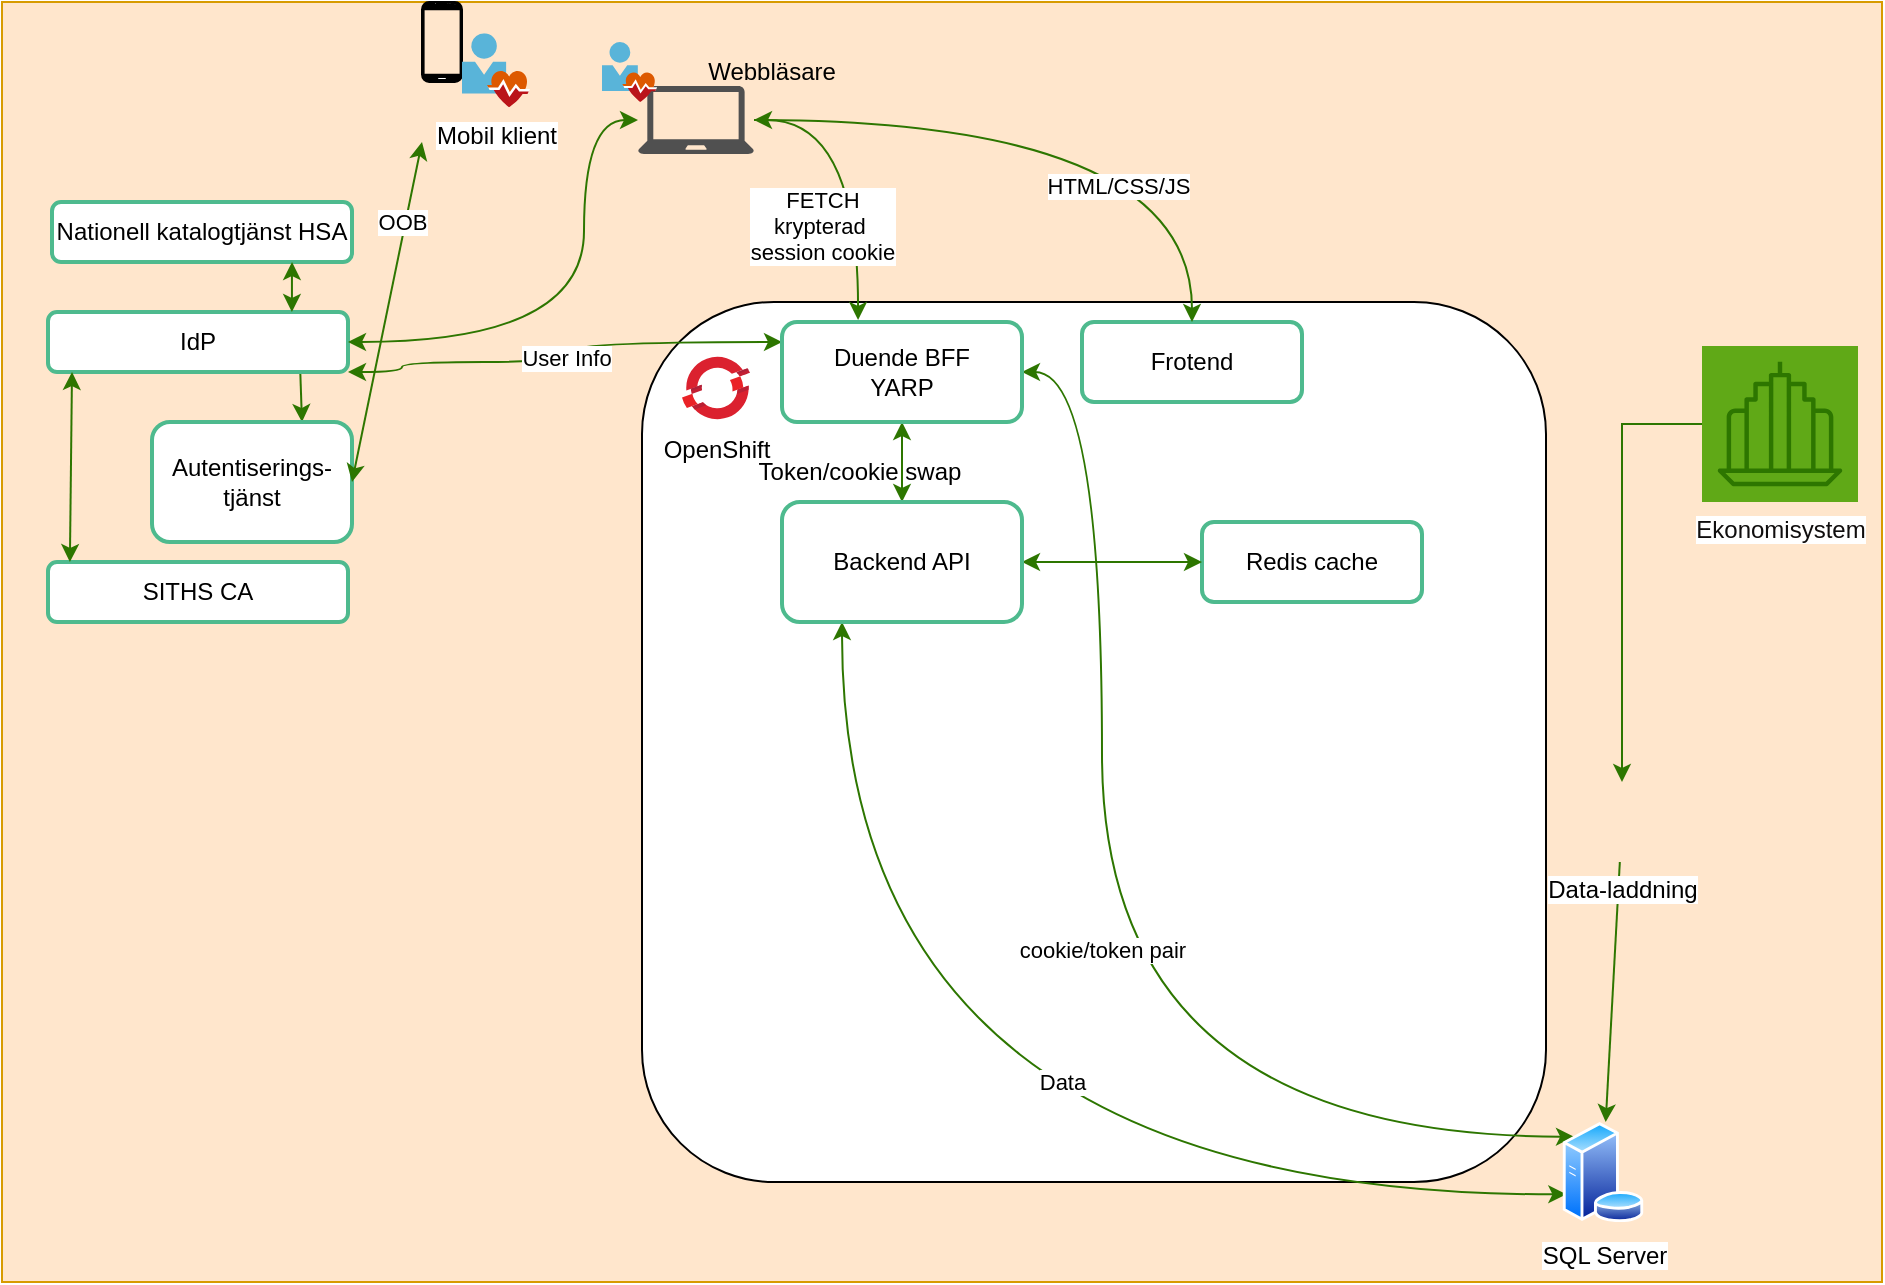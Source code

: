 <mxfile version="28.2.0">
  <diagram name="Sida-1" id="Ea70QyTiNRh1sYkGIrcL">
    <mxGraphModel dx="1164" dy="1154" grid="1" gridSize="10" guides="1" tooltips="1" connect="1" arrows="1" fold="1" page="1" pageScale="1" pageWidth="827" pageHeight="1169" math="0" shadow="0">
      <root>
        <mxCell id="0" />
        <mxCell id="1" parent="0" />
        <mxCell id="GRsuXEw3B7pzMOwIzFeG-16" value="" style="rounded=0;whiteSpace=wrap;html=1;fillColor=#ffe6cc;strokeColor=#d79b00;" vertex="1" parent="1">
          <mxGeometry x="170" y="710" width="940" height="640" as="geometry" />
        </mxCell>
        <mxCell id="GRsuXEw3B7pzMOwIzFeG-34" value="" style="group" vertex="1" connectable="0" parent="1">
          <mxGeometry x="490" y="860" width="452" height="440" as="geometry" />
        </mxCell>
        <mxCell id="GRsuXEw3B7pzMOwIzFeG-30" value="" style="rounded=1;whiteSpace=wrap;html=1;" vertex="1" parent="GRsuXEw3B7pzMOwIzFeG-34">
          <mxGeometry width="452" height="440" as="geometry" />
        </mxCell>
        <mxCell id="GRsuXEw3B7pzMOwIzFeG-31" value="OpenShift" style="image;aspect=fixed;html=1;points=[];align=center;fontSize=12;image=img/lib/azure2/containers/Azure_Red_Hat_OpenShift.svg;" vertex="1" parent="GRsuXEw3B7pzMOwIzFeG-34">
          <mxGeometry x="20" y="26" width="34" height="34" as="geometry" />
        </mxCell>
        <mxCell id="GRsuXEw3B7pzMOwIzFeG-32" value="Frotend" style="rounded=1;whiteSpace=wrap;html=1;strokeColor=light-dark(#4EBA8E,#EDEDED);strokeWidth=2;" vertex="1" parent="GRsuXEw3B7pzMOwIzFeG-34">
          <mxGeometry x="220" y="10" width="110" height="40" as="geometry" />
        </mxCell>
        <mxCell id="GRsuXEw3B7pzMOwIzFeG-49" value="Redis cache" style="rounded=1;whiteSpace=wrap;html=1;strokeColor=light-dark(#4EBA8E,#EDEDED);strokeWidth=2;" vertex="1" parent="GRsuXEw3B7pzMOwIzFeG-34">
          <mxGeometry x="280" y="110" width="110" height="40" as="geometry" />
        </mxCell>
        <mxCell id="GRsuXEw3B7pzMOwIzFeG-17" value="Nationell katalogtjänst HSA" style="rounded=1;whiteSpace=wrap;html=1;strokeColor=light-dark(#4EBA8E,#EDEDED);strokeWidth=2;" vertex="1" parent="1">
          <mxGeometry x="195" y="810" width="150" height="30" as="geometry" />
        </mxCell>
        <mxCell id="GRsuXEw3B7pzMOwIzFeG-23" style="rounded=0;orthogonalLoop=1;jettySize=auto;html=1;entryX=0.75;entryY=0;entryDx=0;entryDy=0;exitX=0.84;exitY=0.867;exitDx=0;exitDy=0;exitPerimeter=0;fillColor=#60a917;strokeColor=#2D7600;" edge="1" parent="1" source="GRsuXEw3B7pzMOwIzFeG-18" target="GRsuXEw3B7pzMOwIzFeG-20">
          <mxGeometry relative="1" as="geometry" />
        </mxCell>
        <mxCell id="GRsuXEw3B7pzMOwIzFeG-18" value="IdP" style="rounded=1;whiteSpace=wrap;html=1;strokeColor=light-dark(#4EBA8E,#EDEDED);strokeWidth=2;" vertex="1" parent="1">
          <mxGeometry x="193" y="865" width="150" height="30" as="geometry" />
        </mxCell>
        <mxCell id="GRsuXEw3B7pzMOwIzFeG-33" style="edgeStyle=orthogonalEdgeStyle;rounded=0;orthogonalLoop=1;jettySize=auto;html=1;entryX=0.5;entryY=1;entryDx=0;entryDy=0;startArrow=classic;startFill=1;fillColor=#60a917;strokeColor=#2D7600;" edge="1" parent="1" source="GRsuXEw3B7pzMOwIzFeG-19" target="GRsuXEw3B7pzMOwIzFeG-21">
          <mxGeometry relative="1" as="geometry" />
        </mxCell>
        <mxCell id="GRsuXEw3B7pzMOwIzFeG-44" value="Data" style="edgeStyle=orthogonalEdgeStyle;rounded=0;orthogonalLoop=1;jettySize=auto;html=1;entryX=0;entryY=0.75;entryDx=0;entryDy=0;curved=1;exitX=0.25;exitY=1;exitDx=0;exitDy=0;fillColor=#60a917;strokeColor=#2D7600;startArrow=classic;startFill=1;" edge="1" parent="1" source="GRsuXEw3B7pzMOwIzFeG-19" target="GRsuXEw3B7pzMOwIzFeG-42">
          <mxGeometry x="0.222" y="56" relative="1" as="geometry">
            <Array as="points">
              <mxPoint x="590" y="1306" />
            </Array>
            <mxPoint as="offset" />
          </mxGeometry>
        </mxCell>
        <mxCell id="GRsuXEw3B7pzMOwIzFeG-50" style="edgeStyle=orthogonalEdgeStyle;rounded=0;orthogonalLoop=1;jettySize=auto;html=1;fillColor=#60a917;strokeColor=#2D7600;startArrow=classic;startFill=1;" edge="1" parent="1" source="GRsuXEw3B7pzMOwIzFeG-19" target="GRsuXEw3B7pzMOwIzFeG-49">
          <mxGeometry relative="1" as="geometry" />
        </mxCell>
        <mxCell id="GRsuXEw3B7pzMOwIzFeG-19" value="Backend API" style="rounded=1;whiteSpace=wrap;html=1;strokeColor=light-dark(#4EBA8E,#EDEDED);strokeWidth=2;" vertex="1" parent="1">
          <mxGeometry x="560" y="960" width="120" height="60" as="geometry" />
        </mxCell>
        <mxCell id="GRsuXEw3B7pzMOwIzFeG-20" value="Autentiserings-&lt;div&gt;tjänst&lt;/div&gt;" style="rounded=1;whiteSpace=wrap;html=1;strokeColor=light-dark(#4EBA8E,#EDEDED);strokeWidth=2;" vertex="1" parent="1">
          <mxGeometry x="245" y="920" width="100" height="60" as="geometry" />
        </mxCell>
        <mxCell id="GRsuXEw3B7pzMOwIzFeG-43" value="cookie/token pair" style="edgeStyle=orthogonalEdgeStyle;rounded=0;orthogonalLoop=1;jettySize=auto;html=1;entryX=0;entryY=0;entryDx=0;entryDy=0;curved=1;fillColor=#60a917;strokeColor=#2D7600;startArrow=classic;startFill=1;" edge="1" parent="1" source="GRsuXEw3B7pzMOwIzFeG-21" target="GRsuXEw3B7pzMOwIzFeG-42">
          <mxGeometry relative="1" as="geometry">
            <Array as="points">
              <mxPoint x="720" y="895" />
              <mxPoint x="720" y="1277" />
            </Array>
          </mxGeometry>
        </mxCell>
        <mxCell id="GRsuXEw3B7pzMOwIzFeG-54" value="User Info" style="edgeStyle=orthogonalEdgeStyle;rounded=0;orthogonalLoop=1;jettySize=auto;html=1;entryX=1;entryY=1;entryDx=0;entryDy=0;curved=1;startArrow=classic;startFill=1;fillColor=#60a917;strokeColor=#2D7600;" edge="1" parent="1" source="GRsuXEw3B7pzMOwIzFeG-21" target="GRsuXEw3B7pzMOwIzFeG-18">
          <mxGeometry relative="1" as="geometry">
            <Array as="points">
              <mxPoint x="452" y="880" />
              <mxPoint x="452" y="890" />
              <mxPoint x="370" y="890" />
              <mxPoint x="370" y="895" />
            </Array>
          </mxGeometry>
        </mxCell>
        <mxCell id="GRsuXEw3B7pzMOwIzFeG-21" value="Duende BFF&lt;div&gt;YARP&lt;/div&gt;" style="rounded=1;whiteSpace=wrap;html=1;strokeColor=light-dark(#4EBA8E,#EDEDED);strokeWidth=2;" vertex="1" parent="1">
          <mxGeometry x="560" y="870" width="120" height="50" as="geometry" />
        </mxCell>
        <mxCell id="GRsuXEw3B7pzMOwIzFeG-22" style="rounded=0;orthogonalLoop=1;jettySize=auto;html=1;entryX=0.813;entryY=0;entryDx=0;entryDy=0;entryPerimeter=0;exitX=0.8;exitY=1;exitDx=0;exitDy=0;startArrow=classic;startFill=1;fillColor=#60a917;strokeColor=#2D7600;exitPerimeter=0;" edge="1" parent="1" source="GRsuXEw3B7pzMOwIzFeG-17" target="GRsuXEw3B7pzMOwIzFeG-18">
          <mxGeometry relative="1" as="geometry" />
        </mxCell>
        <mxCell id="GRsuXEw3B7pzMOwIzFeG-24" value="SITHS CA" style="rounded=1;whiteSpace=wrap;html=1;strokeColor=light-dark(#4EBA8E,#EDEDED);strokeWidth=2;" vertex="1" parent="1">
          <mxGeometry x="193" y="990" width="150" height="30" as="geometry" />
        </mxCell>
        <mxCell id="GRsuXEw3B7pzMOwIzFeG-25" style="rounded=0;orthogonalLoop=1;jettySize=auto;html=1;entryX=0.073;entryY=0;entryDx=0;entryDy=0;entryPerimeter=0;exitX=0.08;exitY=1;exitDx=0;exitDy=0;exitPerimeter=0;fillColor=#60a917;strokeColor=#2D7600;startArrow=classic;startFill=1;" edge="1" parent="1" source="GRsuXEw3B7pzMOwIzFeG-18" target="GRsuXEw3B7pzMOwIzFeG-24">
          <mxGeometry relative="1" as="geometry" />
        </mxCell>
        <mxCell id="GRsuXEw3B7pzMOwIzFeG-28" value="" style="group" vertex="1" connectable="0" parent="1">
          <mxGeometry x="380" y="710" width="54" height="52.61" as="geometry" />
        </mxCell>
        <mxCell id="GRsuXEw3B7pzMOwIzFeG-26" value="" style="verticalLabelPosition=bottom;verticalAlign=top;html=1;shadow=0;dashed=0;strokeWidth=1;shape=mxgraph.android.phone2;strokeColor=#000000;fillColor=#000000;" vertex="1" parent="GRsuXEw3B7pzMOwIzFeG-28">
          <mxGeometry width="20" height="40" as="geometry" />
        </mxCell>
        <mxCell id="GRsuXEw3B7pzMOwIzFeG-27" value="Mobil klient" style="image;sketch=0;aspect=fixed;html=1;points=[];align=center;fontSize=12;image=img/lib/mscae/User_Health_Icon.svg;" vertex="1" parent="GRsuXEw3B7pzMOwIzFeG-28">
          <mxGeometry x="20" y="15.65" width="34" height="36.96" as="geometry" />
        </mxCell>
        <mxCell id="GRsuXEw3B7pzMOwIzFeG-29" value="OOB" style="rounded=0;orthogonalLoop=1;jettySize=auto;html=1;entryX=1;entryY=0.5;entryDx=0;entryDy=0;fillColor=#60a917;strokeColor=#2D7600;startArrow=classic;startFill=1;" edge="1" parent="1" target="GRsuXEw3B7pzMOwIzFeG-20">
          <mxGeometry x="-0.525" y="-2" relative="1" as="geometry">
            <mxPoint x="380" y="780" as="sourcePoint" />
            <mxPoint as="offset" />
          </mxGeometry>
        </mxCell>
        <mxCell id="GRsuXEw3B7pzMOwIzFeG-11" value="Token/cookie swap" style="text;html=1;align=center;verticalAlign=middle;whiteSpace=wrap;rounded=0;" vertex="1" parent="1">
          <mxGeometry x="539" y="930" width="120" height="30" as="geometry" />
        </mxCell>
        <mxCell id="GRsuXEw3B7pzMOwIzFeG-37" value="" style="group" vertex="1" connectable="0" parent="1">
          <mxGeometry x="470" y="730" width="76" height="56" as="geometry" />
        </mxCell>
        <mxCell id="GRsuXEw3B7pzMOwIzFeG-35" value="" style="sketch=0;pointerEvents=1;shadow=0;dashed=0;html=1;strokeColor=none;fillColor=#505050;labelPosition=center;verticalLabelPosition=bottom;verticalAlign=top;outlineConnect=0;align=center;shape=mxgraph.office.devices.laptop;" vertex="1" parent="GRsuXEw3B7pzMOwIzFeG-37">
          <mxGeometry x="18" y="22" width="58" height="34" as="geometry" />
        </mxCell>
        <mxCell id="GRsuXEw3B7pzMOwIzFeG-36" value="" style="image;sketch=0;aspect=fixed;html=1;points=[];align=center;fontSize=12;image=img/lib/mscae/User_Health_Icon.svg;" vertex="1" parent="GRsuXEw3B7pzMOwIzFeG-37">
          <mxGeometry width="27.6" height="30" as="geometry" />
        </mxCell>
        <mxCell id="GRsuXEw3B7pzMOwIzFeG-38" value="Webbläsare" style="text;html=1;align=center;verticalAlign=middle;whiteSpace=wrap;rounded=0;" vertex="1" parent="1">
          <mxGeometry x="525" y="730" width="60" height="30" as="geometry" />
        </mxCell>
        <mxCell id="GRsuXEw3B7pzMOwIzFeG-39" value="FETCH&lt;div&gt;krypterad&amp;nbsp;&lt;/div&gt;&lt;div&gt;session cookie&lt;/div&gt;" style="edgeStyle=orthogonalEdgeStyle;rounded=0;orthogonalLoop=1;jettySize=auto;html=1;entryX=0.317;entryY=-0.02;entryDx=0;entryDy=0;entryPerimeter=0;curved=1;startArrow=classic;startFill=1;fillColor=#60a917;strokeColor=#2D7600;" edge="1" parent="1" source="GRsuXEw3B7pzMOwIzFeG-35" target="GRsuXEw3B7pzMOwIzFeG-21">
          <mxGeometry x="0.373" y="-18" relative="1" as="geometry">
            <mxPoint as="offset" />
          </mxGeometry>
        </mxCell>
        <mxCell id="GRsuXEw3B7pzMOwIzFeG-41" value="HTML/CSS/JS" style="edgeStyle=orthogonalEdgeStyle;rounded=0;orthogonalLoop=1;jettySize=auto;html=1;entryX=0.5;entryY=0;entryDx=0;entryDy=0;curved=1;fillColor=#60a917;strokeColor=#2D7600;" edge="1" parent="1" source="GRsuXEw3B7pzMOwIzFeG-35" target="GRsuXEw3B7pzMOwIzFeG-32">
          <mxGeometry x="0.134" y="-33" relative="1" as="geometry">
            <mxPoint as="offset" />
          </mxGeometry>
        </mxCell>
        <mxCell id="GRsuXEw3B7pzMOwIzFeG-42" value="SQL Server" style="image;aspect=fixed;perimeter=ellipsePerimeter;html=1;align=center;shadow=0;dashed=0;spacingTop=3;image=img/lib/active_directory/database_server.svg;" vertex="1" parent="1">
          <mxGeometry x="950" y="1270" width="41" height="50" as="geometry" />
        </mxCell>
        <mxCell id="GRsuXEw3B7pzMOwIzFeG-52" style="rounded=0;orthogonalLoop=1;jettySize=auto;html=1;fillColor=#60a917;strokeColor=#2D7600;" edge="1" parent="1" source="GRsuXEw3B7pzMOwIzFeG-51" target="GRsuXEw3B7pzMOwIzFeG-42">
          <mxGeometry relative="1" as="geometry" />
        </mxCell>
        <mxCell id="GRsuXEw3B7pzMOwIzFeG-51" value="Data-laddning" style="shape=image;html=1;verticalAlign=top;verticalLabelPosition=bottom;labelBackgroundColor=#ffffff;imageAspect=0;aspect=fixed;image=https://icons.diagrams.net/icon-cache1/Bootstrap_Vol_3-2297/filetype-exe-866.svg" vertex="1" parent="1">
          <mxGeometry x="960" y="1100" width="40" height="40" as="geometry" />
        </mxCell>
        <mxCell id="GRsuXEw3B7pzMOwIzFeG-53" style="edgeStyle=orthogonalEdgeStyle;rounded=0;orthogonalLoop=1;jettySize=auto;html=1;entryX=1;entryY=0.5;entryDx=0;entryDy=0;curved=1;startArrow=classic;startFill=1;fillColor=#60a917;strokeColor=#2D7600;" edge="1" parent="1" source="GRsuXEw3B7pzMOwIzFeG-35" target="GRsuXEw3B7pzMOwIzFeG-18">
          <mxGeometry relative="1" as="geometry">
            <Array as="points">
              <mxPoint x="461" y="880" />
            </Array>
          </mxGeometry>
        </mxCell>
        <mxCell id="GRsuXEw3B7pzMOwIzFeG-56" style="edgeStyle=orthogonalEdgeStyle;rounded=0;orthogonalLoop=1;jettySize=auto;html=1;fillColor=#60a917;strokeColor=#2D7600;" edge="1" parent="1" source="GRsuXEw3B7pzMOwIzFeG-55" target="GRsuXEw3B7pzMOwIzFeG-51">
          <mxGeometry relative="1" as="geometry" />
        </mxCell>
        <mxCell id="GRsuXEw3B7pzMOwIzFeG-55" value="&lt;font style=&quot;background-color: light-dark(rgb(255, 255, 255), rgb(237, 237, 237)); color: light-dark(rgb(16, 14, 14), rgb(237, 237, 237));&quot;&gt;Ekonomisystem&lt;/font&gt;" style="sketch=0;points=[[0,0,0],[0.25,0,0],[0.5,0,0],[0.75,0,0],[1,0,0],[0,1,0],[0.25,1,0],[0.5,1,0],[0.75,1,0],[1,1,0],[0,0.25,0],[0,0.5,0],[0,0.75,0],[1,0.25,0],[1,0.5,0],[1,0.75,0]];outlineConnect=0;fontColor=#ffffff;fillColor=#60a917;strokeColor=#2D7600;dashed=0;verticalLabelPosition=bottom;verticalAlign=top;align=center;html=1;fontSize=12;fontStyle=0;aspect=fixed;shape=mxgraph.aws4.resourceIcon;resIcon=mxgraph.aws4.business_application;" vertex="1" parent="1">
          <mxGeometry x="1020" y="882" width="78" height="78" as="geometry" />
        </mxCell>
      </root>
    </mxGraphModel>
  </diagram>
</mxfile>
